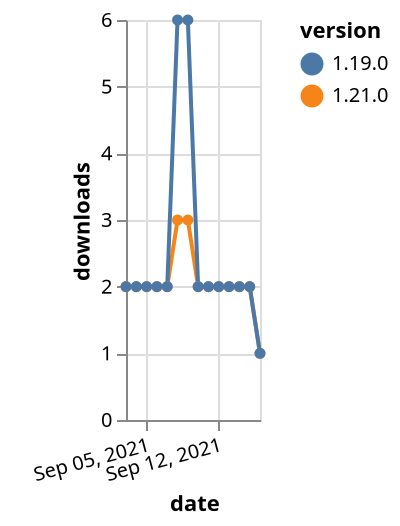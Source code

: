 {"$schema": "https://vega.github.io/schema/vega-lite/v5.json", "description": "A simple bar chart with embedded data.", "data": {"values": [{"date": "2021-09-03", "total": 4272, "delta": 2, "version": "1.21.0"}, {"date": "2021-09-04", "total": 4274, "delta": 2, "version": "1.21.0"}, {"date": "2021-09-05", "total": 4276, "delta": 2, "version": "1.21.0"}, {"date": "2021-09-06", "total": 4278, "delta": 2, "version": "1.21.0"}, {"date": "2021-09-07", "total": 4280, "delta": 2, "version": "1.21.0"}, {"date": "2021-09-08", "total": 4283, "delta": 3, "version": "1.21.0"}, {"date": "2021-09-09", "total": 4286, "delta": 3, "version": "1.21.0"}, {"date": "2021-09-10", "total": 4288, "delta": 2, "version": "1.21.0"}, {"date": "2021-09-11", "total": 4290, "delta": 2, "version": "1.21.0"}, {"date": "2021-09-12", "total": 4292, "delta": 2, "version": "1.21.0"}, {"date": "2021-09-13", "total": 4294, "delta": 2, "version": "1.21.0"}, {"date": "2021-09-14", "total": 4296, "delta": 2, "version": "1.21.0"}, {"date": "2021-09-15", "total": 4298, "delta": 2, "version": "1.21.0"}, {"date": "2021-09-16", "total": 4299, "delta": 1, "version": "1.21.0"}, {"date": "2021-09-03", "total": 9739, "delta": 2, "version": "1.19.0"}, {"date": "2021-09-04", "total": 9741, "delta": 2, "version": "1.19.0"}, {"date": "2021-09-05", "total": 9743, "delta": 2, "version": "1.19.0"}, {"date": "2021-09-06", "total": 9745, "delta": 2, "version": "1.19.0"}, {"date": "2021-09-07", "total": 9747, "delta": 2, "version": "1.19.0"}, {"date": "2021-09-08", "total": 9753, "delta": 6, "version": "1.19.0"}, {"date": "2021-09-09", "total": 9759, "delta": 6, "version": "1.19.0"}, {"date": "2021-09-10", "total": 9761, "delta": 2, "version": "1.19.0"}, {"date": "2021-09-11", "total": 9763, "delta": 2, "version": "1.19.0"}, {"date": "2021-09-12", "total": 9765, "delta": 2, "version": "1.19.0"}, {"date": "2021-09-13", "total": 9767, "delta": 2, "version": "1.19.0"}, {"date": "2021-09-14", "total": 9769, "delta": 2, "version": "1.19.0"}, {"date": "2021-09-15", "total": 9771, "delta": 2, "version": "1.19.0"}, {"date": "2021-09-16", "total": 9772, "delta": 1, "version": "1.19.0"}]}, "width": "container", "mark": {"type": "line", "point": {"filled": true}}, "encoding": {"x": {"field": "date", "type": "temporal", "timeUnit": "yearmonthdate", "title": "date", "axis": {"labelAngle": -15}}, "y": {"field": "delta", "type": "quantitative", "title": "downloads"}, "color": {"field": "version", "type": "nominal"}, "tooltip": {"field": "delta"}}}